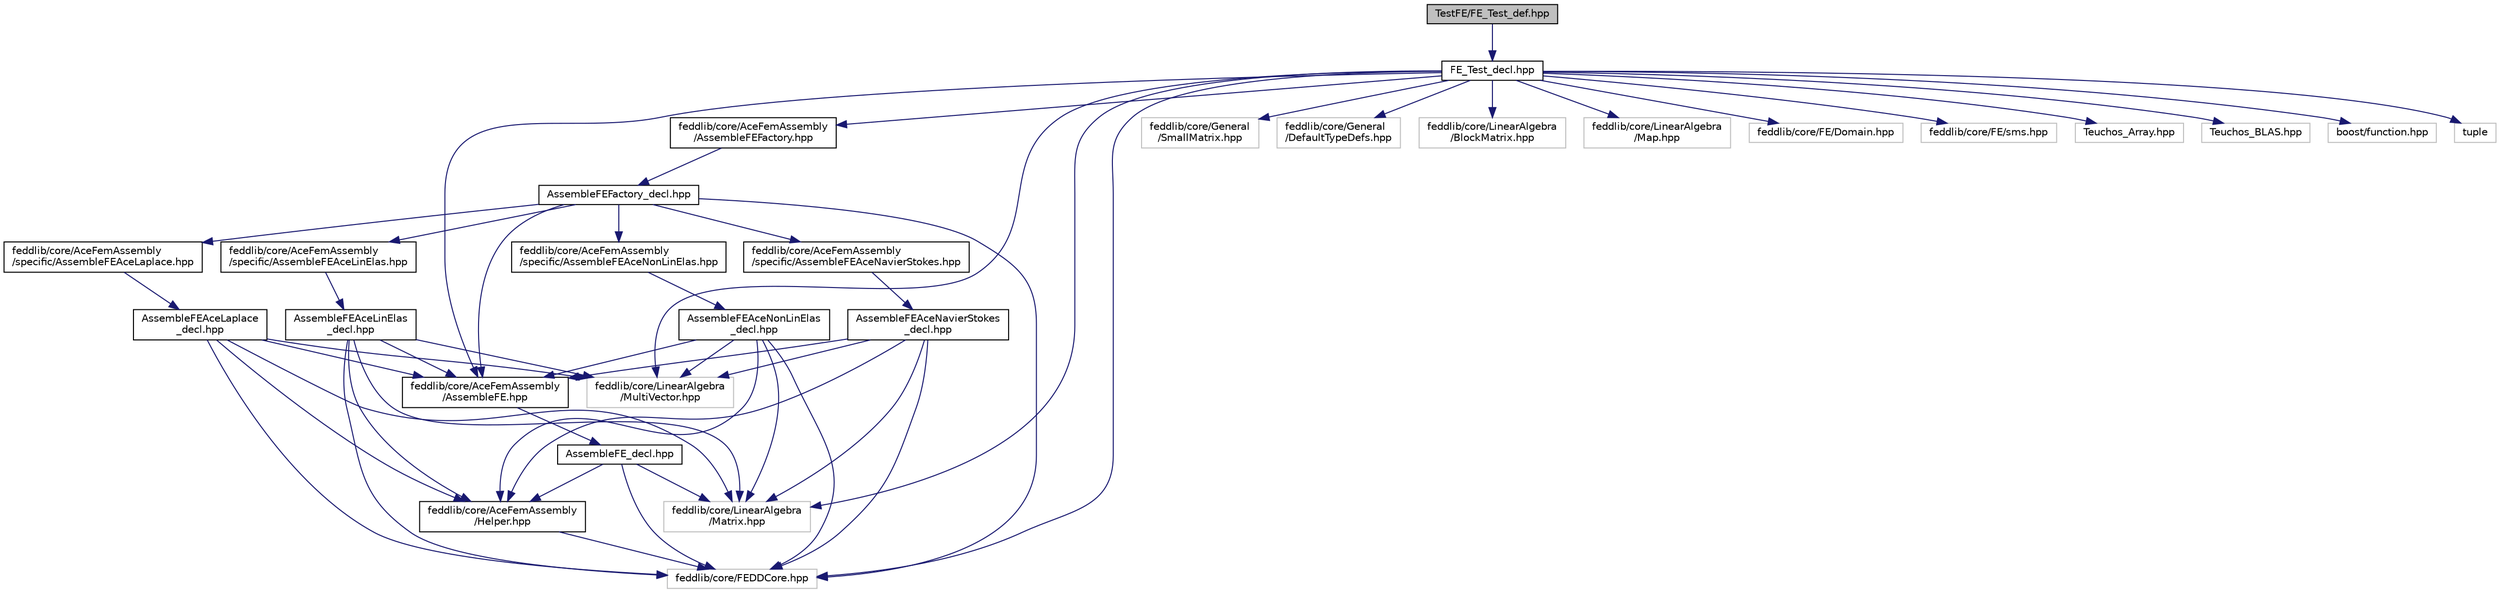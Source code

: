 digraph "TestFE/FE_Test_def.hpp"
{
 // LATEX_PDF_SIZE
  edge [fontname="Helvetica",fontsize="10",labelfontname="Helvetica",labelfontsize="10"];
  node [fontname="Helvetica",fontsize="10",shape=record];
  Node1 [label="TestFE/FE_Test_def.hpp",height=0.2,width=0.4,color="black", fillcolor="grey75", style="filled", fontcolor="black",tooltip=" "];
  Node1 -> Node2 [color="midnightblue",fontsize="10",style="solid"];
  Node2 [label="FE_Test_decl.hpp",height=0.2,width=0.4,color="black", fillcolor="white", style="filled",URL="$FE__Test__decl_8hpp.html",tooltip=" "];
  Node2 -> Node3 [color="midnightblue",fontsize="10",style="solid"];
  Node3 [label="feddlib/core/FEDDCore.hpp",height=0.2,width=0.4,color="grey75", fillcolor="white", style="filled",tooltip=" "];
  Node2 -> Node4 [color="midnightblue",fontsize="10",style="solid"];
  Node4 [label="feddlib/core/General\l/SmallMatrix.hpp",height=0.2,width=0.4,color="grey75", fillcolor="white", style="filled",tooltip=" "];
  Node2 -> Node5 [color="midnightblue",fontsize="10",style="solid"];
  Node5 [label="feddlib/core/General\l/DefaultTypeDefs.hpp",height=0.2,width=0.4,color="grey75", fillcolor="white", style="filled",tooltip=" "];
  Node2 -> Node6 [color="midnightblue",fontsize="10",style="solid"];
  Node6 [label="feddlib/core/LinearAlgebra\l/Matrix.hpp",height=0.2,width=0.4,color="grey75", fillcolor="white", style="filled",tooltip=" "];
  Node2 -> Node7 [color="midnightblue",fontsize="10",style="solid"];
  Node7 [label="feddlib/core/LinearAlgebra\l/BlockMatrix.hpp",height=0.2,width=0.4,color="grey75", fillcolor="white", style="filled",tooltip=" "];
  Node2 -> Node8 [color="midnightblue",fontsize="10",style="solid"];
  Node8 [label="feddlib/core/LinearAlgebra\l/MultiVector.hpp",height=0.2,width=0.4,color="grey75", fillcolor="white", style="filled",tooltip=" "];
  Node2 -> Node9 [color="midnightblue",fontsize="10",style="solid"];
  Node9 [label="feddlib/core/LinearAlgebra\l/Map.hpp",height=0.2,width=0.4,color="grey75", fillcolor="white", style="filled",tooltip=" "];
  Node2 -> Node10 [color="midnightblue",fontsize="10",style="solid"];
  Node10 [label="feddlib/core/FE/Domain.hpp",height=0.2,width=0.4,color="grey75", fillcolor="white", style="filled",tooltip=" "];
  Node2 -> Node11 [color="midnightblue",fontsize="10",style="solid"];
  Node11 [label="feddlib/core/FE/sms.hpp",height=0.2,width=0.4,color="grey75", fillcolor="white", style="filled",tooltip=" "];
  Node2 -> Node12 [color="midnightblue",fontsize="10",style="solid"];
  Node12 [label="feddlib/core/AceFemAssembly\l/AssembleFE.hpp",height=0.2,width=0.4,color="black", fillcolor="white", style="filled",URL="$AssembleFE_8hpp.html",tooltip=" "];
  Node12 -> Node13 [color="midnightblue",fontsize="10",style="solid"];
  Node13 [label="AssembleFE_decl.hpp",height=0.2,width=0.4,color="black", fillcolor="white", style="filled",URL="$AssembleFE__decl_8hpp.html",tooltip=" "];
  Node13 -> Node3 [color="midnightblue",fontsize="10",style="solid"];
  Node13 -> Node6 [color="midnightblue",fontsize="10",style="solid"];
  Node13 -> Node14 [color="midnightblue",fontsize="10",style="solid"];
  Node14 [label="feddlib/core/AceFemAssembly\l/Helper.hpp",height=0.2,width=0.4,color="black", fillcolor="white", style="filled",URL="$Helper_8hpp.html",tooltip=" "];
  Node14 -> Node3 [color="midnightblue",fontsize="10",style="solid"];
  Node2 -> Node15 [color="midnightblue",fontsize="10",style="solid"];
  Node15 [label="feddlib/core/AceFemAssembly\l/AssembleFEFactory.hpp",height=0.2,width=0.4,color="black", fillcolor="white", style="filled",URL="$AssembleFEFactory_8hpp.html",tooltip=" "];
  Node15 -> Node16 [color="midnightblue",fontsize="10",style="solid"];
  Node16 [label="AssembleFEFactory_decl.hpp",height=0.2,width=0.4,color="black", fillcolor="white", style="filled",URL="$AssembleFEFactory__decl_8hpp.html",tooltip=" "];
  Node16 -> Node12 [color="midnightblue",fontsize="10",style="solid"];
  Node16 -> Node3 [color="midnightblue",fontsize="10",style="solid"];
  Node16 -> Node17 [color="midnightblue",fontsize="10",style="solid"];
  Node17 [label="feddlib/core/AceFemAssembly\l/specific/AssembleFEAceLaplace.hpp",height=0.2,width=0.4,color="black", fillcolor="white", style="filled",URL="$AssembleFEAceLaplace_8hpp.html",tooltip=" "];
  Node17 -> Node18 [color="midnightblue",fontsize="10",style="solid"];
  Node18 [label="AssembleFEAceLaplace\l_decl.hpp",height=0.2,width=0.4,color="black", fillcolor="white", style="filled",URL="$AssembleFEAceLaplace__decl_8hpp.html",tooltip=" "];
  Node18 -> Node12 [color="midnightblue",fontsize="10",style="solid"];
  Node18 -> Node14 [color="midnightblue",fontsize="10",style="solid"];
  Node18 -> Node3 [color="midnightblue",fontsize="10",style="solid"];
  Node18 -> Node6 [color="midnightblue",fontsize="10",style="solid"];
  Node18 -> Node8 [color="midnightblue",fontsize="10",style="solid"];
  Node16 -> Node19 [color="midnightblue",fontsize="10",style="solid"];
  Node19 [label="feddlib/core/AceFemAssembly\l/specific/AssembleFEAceLinElas.hpp",height=0.2,width=0.4,color="black", fillcolor="white", style="filled",URL="$AssembleFEAceLinElas_8hpp.html",tooltip=" "];
  Node19 -> Node20 [color="midnightblue",fontsize="10",style="solid"];
  Node20 [label="AssembleFEAceLinElas\l_decl.hpp",height=0.2,width=0.4,color="black", fillcolor="white", style="filled",URL="$AssembleFEAceLinElas__decl_8hpp.html",tooltip=" "];
  Node20 -> Node12 [color="midnightblue",fontsize="10",style="solid"];
  Node20 -> Node14 [color="midnightblue",fontsize="10",style="solid"];
  Node20 -> Node3 [color="midnightblue",fontsize="10",style="solid"];
  Node20 -> Node6 [color="midnightblue",fontsize="10",style="solid"];
  Node20 -> Node8 [color="midnightblue",fontsize="10",style="solid"];
  Node16 -> Node21 [color="midnightblue",fontsize="10",style="solid"];
  Node21 [label="feddlib/core/AceFemAssembly\l/specific/AssembleFEAceNonLinElas.hpp",height=0.2,width=0.4,color="black", fillcolor="white", style="filled",URL="$AssembleFEAceNonLinElas_8hpp.html",tooltip=" "];
  Node21 -> Node22 [color="midnightblue",fontsize="10",style="solid"];
  Node22 [label="AssembleFEAceNonLinElas\l_decl.hpp",height=0.2,width=0.4,color="black", fillcolor="white", style="filled",URL="$AssembleFEAceNonLinElas__decl_8hpp.html",tooltip=" "];
  Node22 -> Node12 [color="midnightblue",fontsize="10",style="solid"];
  Node22 -> Node14 [color="midnightblue",fontsize="10",style="solid"];
  Node22 -> Node3 [color="midnightblue",fontsize="10",style="solid"];
  Node22 -> Node6 [color="midnightblue",fontsize="10",style="solid"];
  Node22 -> Node8 [color="midnightblue",fontsize="10",style="solid"];
  Node16 -> Node23 [color="midnightblue",fontsize="10",style="solid"];
  Node23 [label="feddlib/core/AceFemAssembly\l/specific/AssembleFEAceNavierStokes.hpp",height=0.2,width=0.4,color="black", fillcolor="white", style="filled",URL="$AssembleFEAceNavierStokes_8hpp.html",tooltip=" "];
  Node23 -> Node24 [color="midnightblue",fontsize="10",style="solid"];
  Node24 [label="AssembleFEAceNavierStokes\l_decl.hpp",height=0.2,width=0.4,color="black", fillcolor="white", style="filled",URL="$AssembleFEAceNavierStokes__decl_8hpp.html",tooltip=" "];
  Node24 -> Node12 [color="midnightblue",fontsize="10",style="solid"];
  Node24 -> Node14 [color="midnightblue",fontsize="10",style="solid"];
  Node24 -> Node3 [color="midnightblue",fontsize="10",style="solid"];
  Node24 -> Node6 [color="midnightblue",fontsize="10",style="solid"];
  Node24 -> Node8 [color="midnightblue",fontsize="10",style="solid"];
  Node2 -> Node25 [color="midnightblue",fontsize="10",style="solid"];
  Node25 [label="Teuchos_Array.hpp",height=0.2,width=0.4,color="grey75", fillcolor="white", style="filled",tooltip=" "];
  Node2 -> Node26 [color="midnightblue",fontsize="10",style="solid"];
  Node26 [label="Teuchos_BLAS.hpp",height=0.2,width=0.4,color="grey75", fillcolor="white", style="filled",tooltip=" "];
  Node2 -> Node27 [color="midnightblue",fontsize="10",style="solid"];
  Node27 [label="boost/function.hpp",height=0.2,width=0.4,color="grey75", fillcolor="white", style="filled",tooltip=" "];
  Node2 -> Node28 [color="midnightblue",fontsize="10",style="solid"];
  Node28 [label="tuple",height=0.2,width=0.4,color="grey75", fillcolor="white", style="filled",tooltip=" "];
}
